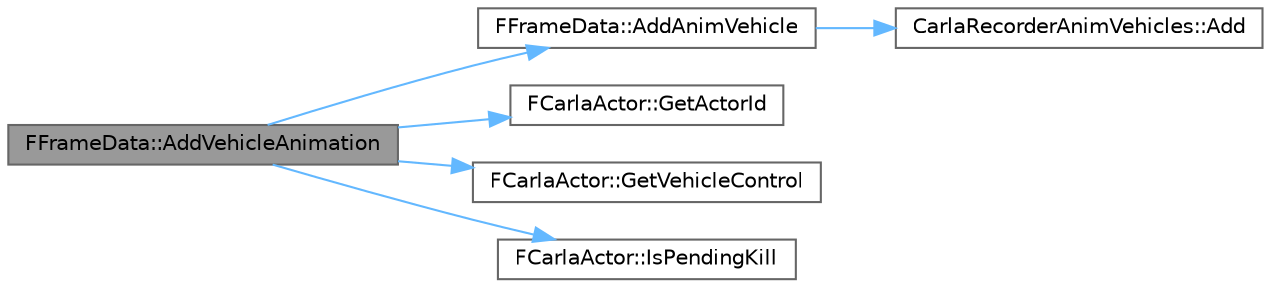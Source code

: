 digraph "FFrameData::AddVehicleAnimation"
{
 // INTERACTIVE_SVG=YES
 // LATEX_PDF_SIZE
  bgcolor="transparent";
  edge [fontname=Helvetica,fontsize=10,labelfontname=Helvetica,labelfontsize=10];
  node [fontname=Helvetica,fontsize=10,shape=box,height=0.2,width=0.4];
  rankdir="LR";
  Node1 [id="Node000001",label="FFrameData::AddVehicleAnimation",height=0.2,width=0.4,color="gray40", fillcolor="grey60", style="filled", fontcolor="black",tooltip=" "];
  Node1 -> Node2 [id="edge1_Node000001_Node000002",color="steelblue1",style="solid",tooltip=" "];
  Node2 [id="Node000002",label="FFrameData::AddAnimVehicle",height=0.2,width=0.4,color="grey40", fillcolor="white", style="filled",URL="$de/db4/classFFrameData.html#a0968375c2cbc8c3c287f2d33e7e57de4",tooltip=" "];
  Node2 -> Node3 [id="edge2_Node000002_Node000003",color="steelblue1",style="solid",tooltip=" "];
  Node3 [id="Node000003",label="CarlaRecorderAnimVehicles::Add",height=0.2,width=0.4,color="grey40", fillcolor="white", style="filled",URL="$da/dd4/classCarlaRecorderAnimVehicles.html#ad99fb49da3ef3cfb504d08728d4e910b",tooltip=" "];
  Node1 -> Node4 [id="edge3_Node000001_Node000004",color="steelblue1",style="solid",tooltip=" "];
  Node4 [id="Node000004",label="FCarlaActor::GetActorId",height=0.2,width=0.4,color="grey40", fillcolor="white", style="filled",URL="$dc/dde/classFCarlaActor.html#aca3d1a4bfcb5e0ae1974b7206933d665",tooltip=" "];
  Node1 -> Node5 [id="edge4_Node000001_Node000005",color="steelblue1",style="solid",tooltip=" "];
  Node5 [id="Node000005",label="FCarlaActor::GetVehicleControl",height=0.2,width=0.4,color="grey40", fillcolor="white", style="filled",URL="$dc/dde/classFCarlaActor.html#a905eef6b905063651beb035c6693a2cb",tooltip=" "];
  Node1 -> Node6 [id="edge5_Node000001_Node000006",color="steelblue1",style="solid",tooltip=" "];
  Node6 [id="Node000006",label="FCarlaActor::IsPendingKill",height=0.2,width=0.4,color="grey40", fillcolor="white", style="filled",URL="$dc/dde/classFCarlaActor.html#a98149256f8d8b4558994e2d671d73b9a",tooltip=" "];
}
